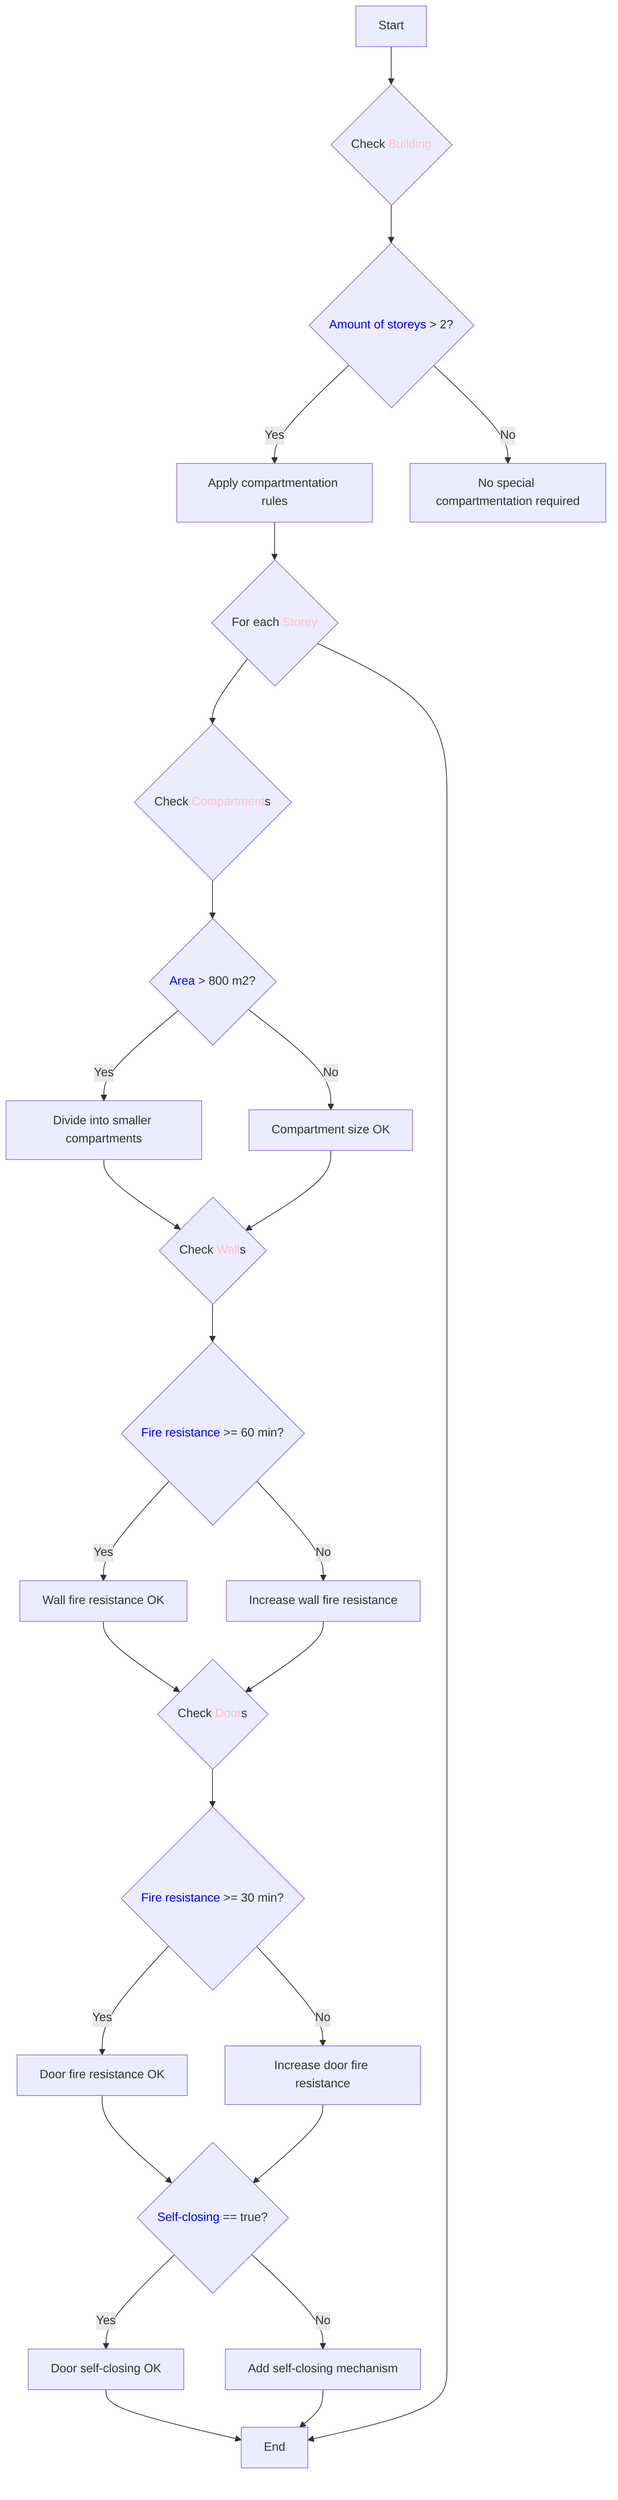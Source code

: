 flowchart TD
    A[Start] --> B{Check <font color='pink'>Building</font>}
    B --> C{<font color='blue'>Amount of storeys</font> > 2?}
    C -->|Yes| D[Apply compartmentation rules]
    C -->|No| E[No special compartmentation required]
    D --> F{For each <font color='pink'>Storey</font>}
    F --> G{Check <font color='pink'>Compartment</font>s}
    G --> H{<font color='blue'>Area</font> > 800 m2?}
    H -->|Yes| I[Divide into smaller compartments]
    H -->|No| J[Compartment size OK]
    I --> K{Check <font color='pink'>Wall</font>s}
    J --> K
    K --> L{<font color='blue'>Fire resistance</font> >= 60 min?}
    L -->|Yes| M[Wall fire resistance OK]
    L -->|No| N[Increase wall fire resistance]
    M --> O{Check <font color='pink'>Door</font>s}
    N --> O
    O --> P{<font color='blue'>Fire resistance</font> >= 30 min?}
    P -->|Yes| Q[Door fire resistance OK]
    P -->|No| R[Increase door fire resistance]
    Q --> S{<font color='blue'>Self-closing</font> == true?}
    R --> S
    S -->|Yes| T[Door self-closing OK]
    S -->|No| U[Add self-closing mechanism]
    T --> V[End]
    U --> V
    F --> V
